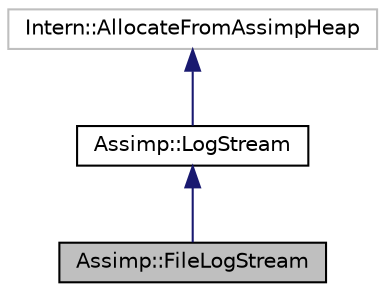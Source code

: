 digraph "Assimp::FileLogStream"
{
  edge [fontname="Helvetica",fontsize="10",labelfontname="Helvetica",labelfontsize="10"];
  node [fontname="Helvetica",fontsize="10",shape=record];
  Node1 [label="Assimp::FileLogStream",height=0.2,width=0.4,color="black", fillcolor="grey75", style="filled", fontcolor="black"];
  Node2 -> Node1 [dir="back",color="midnightblue",fontsize="10",style="solid",fontname="Helvetica"];
  Node2 [label="Assimp::LogStream",height=0.2,width=0.4,color="black", fillcolor="white", style="filled",URL="$class_assimp_1_1_log_stream.html",tooltip="CPP-API: Abstract interface for log stream implementations. "];
  Node3 -> Node2 [dir="back",color="midnightblue",fontsize="10",style="solid",fontname="Helvetica"];
  Node3 [label="Intern::AllocateFromAssimpHeap",height=0.2,width=0.4,color="grey75", fillcolor="white", style="filled"];
}
